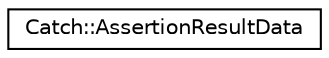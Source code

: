 digraph "Graphical Class Hierarchy"
{
  edge [fontname="Helvetica",fontsize="10",labelfontname="Helvetica",labelfontsize="10"];
  node [fontname="Helvetica",fontsize="10",shape=record];
  rankdir="LR";
  Node1 [label="Catch::AssertionResultData",height=0.2,width=0.4,color="black", fillcolor="white", style="filled",URL="$d7/ddc/structCatch_1_1AssertionResultData.html"];
}

